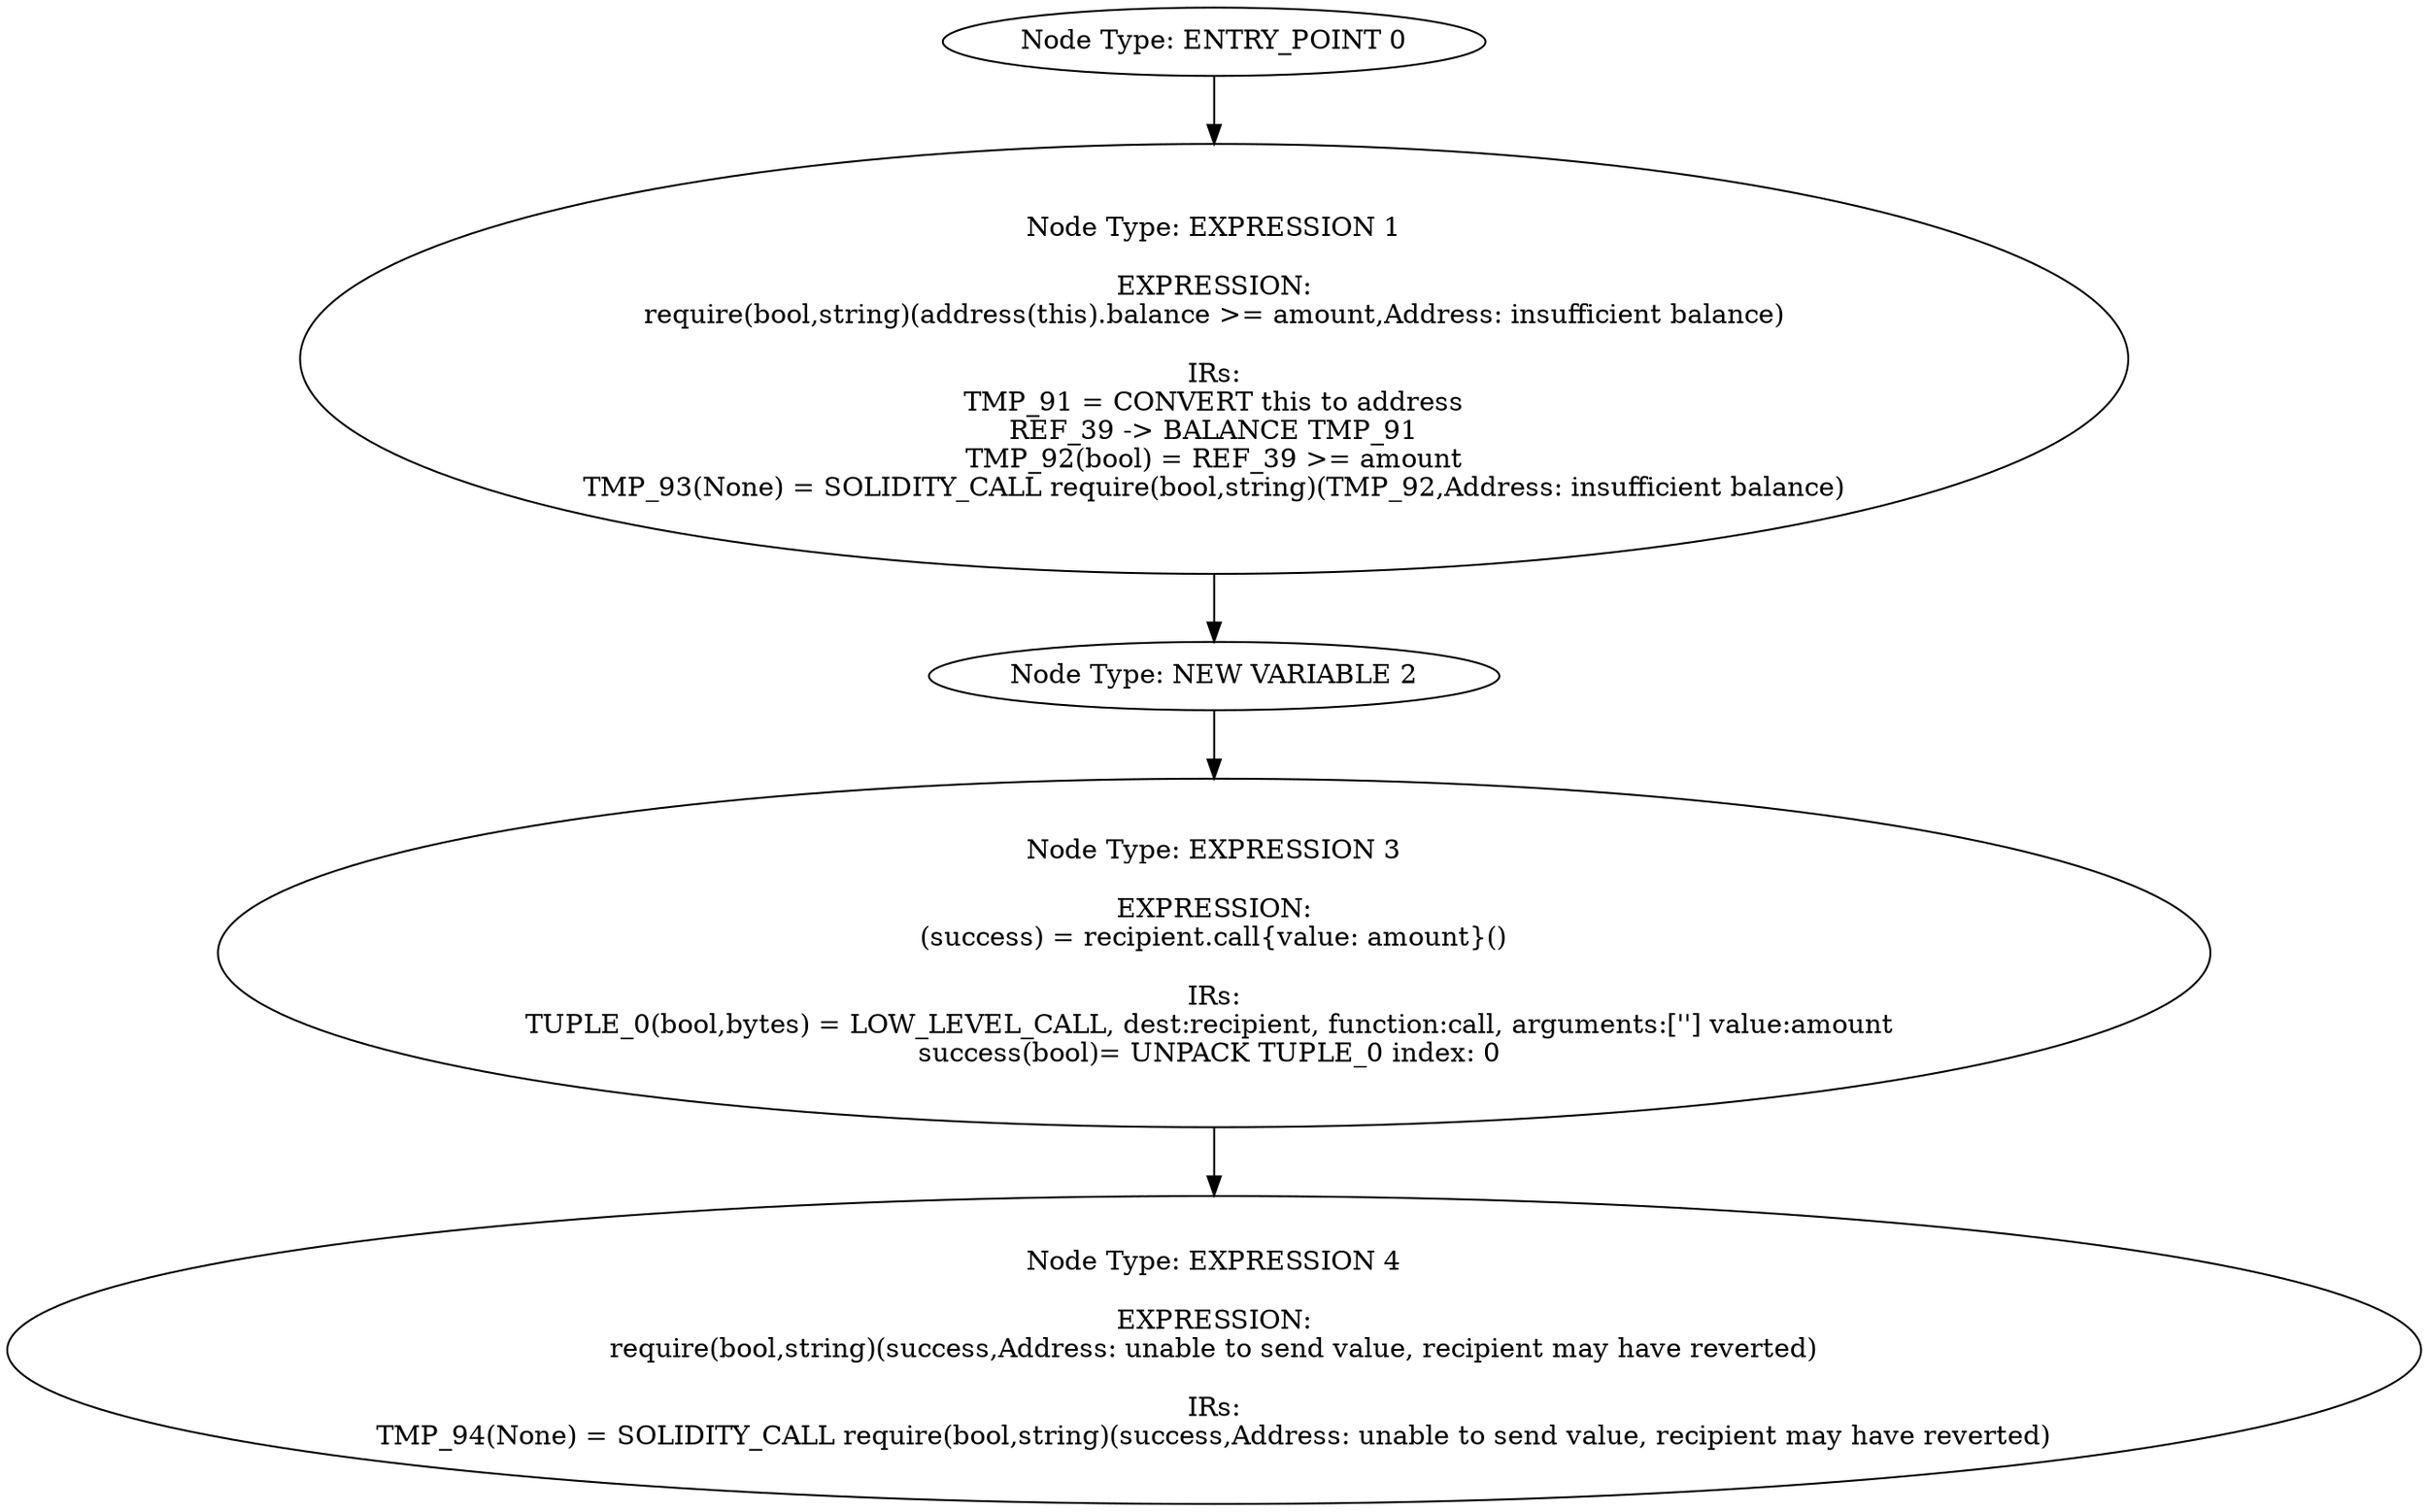digraph{
0[label="Node Type: ENTRY_POINT 0
"];
0->1;
1[label="Node Type: EXPRESSION 1

EXPRESSION:
require(bool,string)(address(this).balance >= amount,Address: insufficient balance)

IRs:
TMP_91 = CONVERT this to address
REF_39 -> BALANCE TMP_91
TMP_92(bool) = REF_39 >= amount
TMP_93(None) = SOLIDITY_CALL require(bool,string)(TMP_92,Address: insufficient balance)"];
1->2;
2[label="Node Type: NEW VARIABLE 2
"];
2->3;
3[label="Node Type: EXPRESSION 3

EXPRESSION:
(success) = recipient.call{value: amount}()

IRs:
TUPLE_0(bool,bytes) = LOW_LEVEL_CALL, dest:recipient, function:call, arguments:[''] value:amount 
success(bool)= UNPACK TUPLE_0 index: 0 "];
3->4;
4[label="Node Type: EXPRESSION 4

EXPRESSION:
require(bool,string)(success,Address: unable to send value, recipient may have reverted)

IRs:
TMP_94(None) = SOLIDITY_CALL require(bool,string)(success,Address: unable to send value, recipient may have reverted)"];
}
